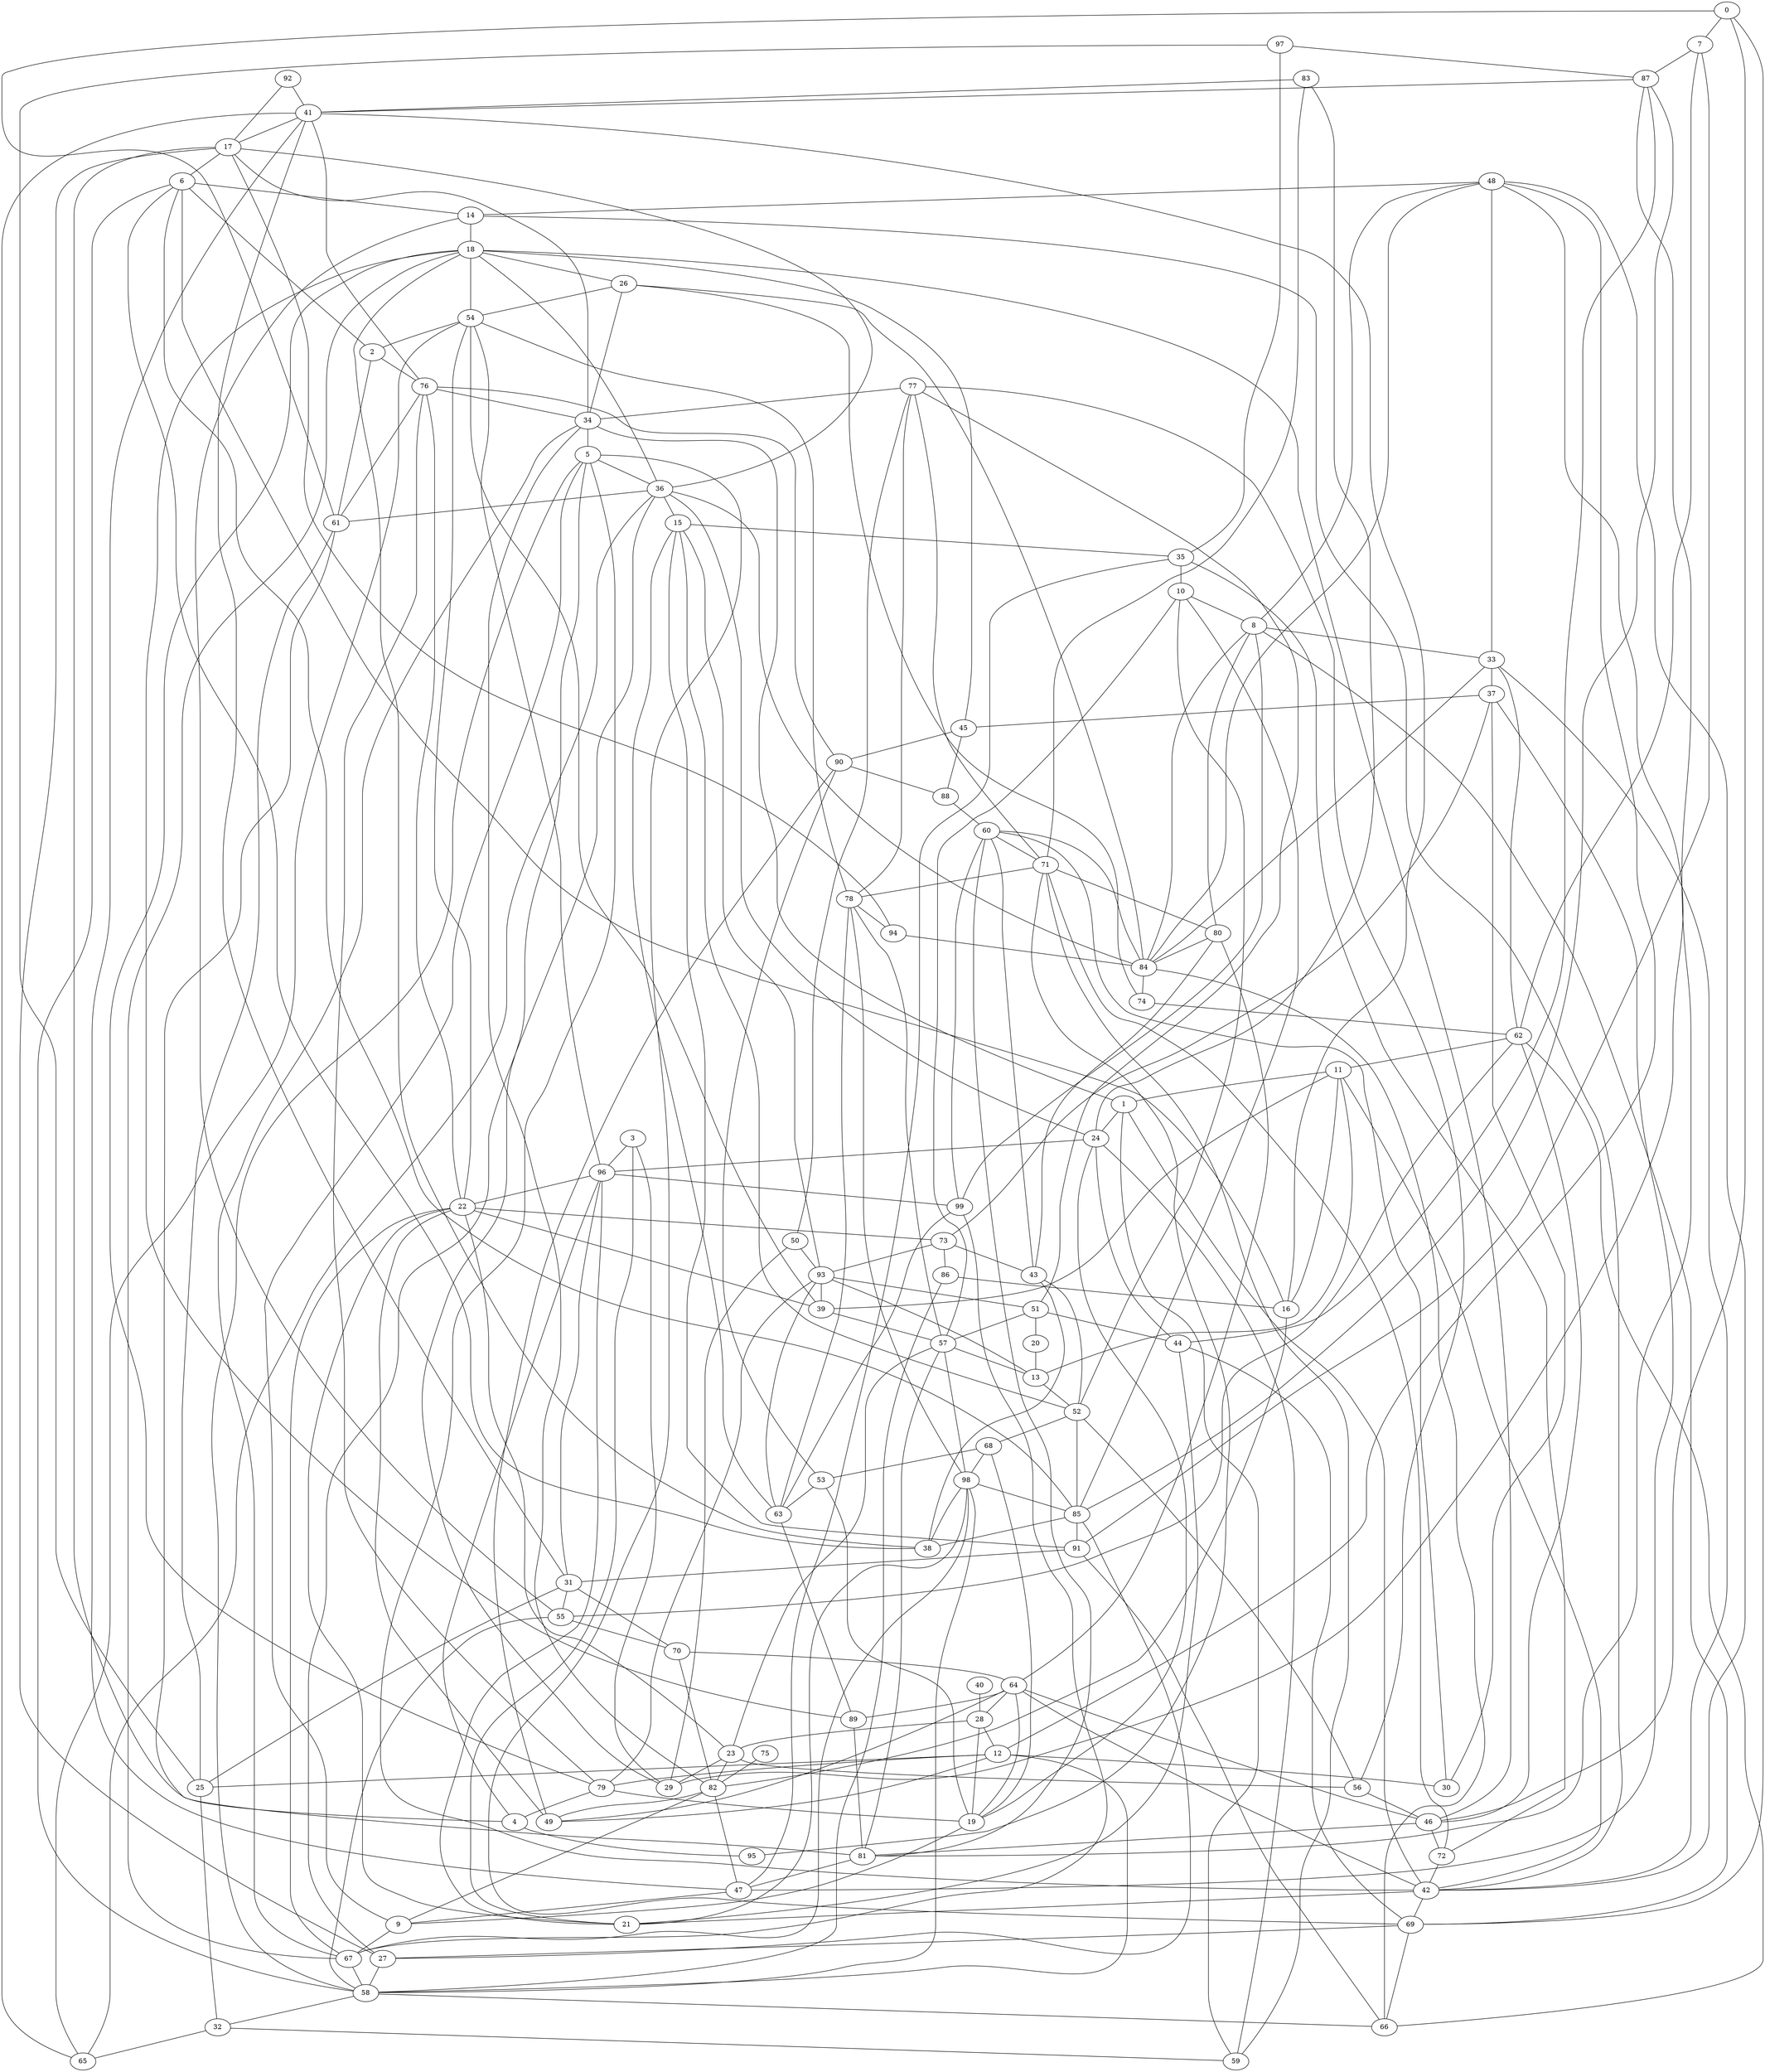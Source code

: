 graph grafoErdos_Renyi_100_280  {
0;
1;
2;
3;
4;
5;
6;
7;
8;
9;
10;
11;
12;
13;
14;
15;
16;
17;
18;
19;
20;
21;
22;
23;
24;
25;
26;
27;
28;
29;
30;
31;
32;
33;
34;
35;
36;
37;
38;
39;
40;
41;
42;
43;
44;
45;
46;
47;
48;
49;
50;
51;
52;
53;
54;
55;
56;
57;
58;
59;
60;
61;
62;
63;
64;
65;
66;
67;
68;
69;
70;
71;
72;
73;
74;
75;
76;
77;
78;
79;
80;
81;
82;
83;
84;
85;
86;
87;
88;
89;
90;
91;
92;
93;
94;
95;
96;
97;
98;
99;
84 -- 8;
58 -- 12;
45 -- 90;
93 -- 79;
74 -- 26;
64 -- 89;
8 -- 69;
48 -- 84;
6 -- 38;
3 -- 96;
77 -- 34;
48 -- 12;
97 -- 87;
77 -- 50;
37 -- 45;
91 -- 15;
2 -- 76;
25 -- 31;
18 -- 46;
13 -- 52;
22 -- 54;
76 -- 79;
10 -- 8;
48 -- 33;
18 -- 89;
69 -- 27;
81 -- 57;
78 -- 54;
54 -- 2;
23 -- 22;
76 -- 41;
69 -- 66;
76 -- 34;
76 -- 61;
78 -- 94;
12 -- 49;
13 -- 11;
18 -- 36;
67 -- 22;
85 -- 87;
35 -- 72;
85 -- 91;
80 -- 43;
92 -- 41;
45 -- 88;
73 -- 43;
57 -- 13;
62 -- 46;
60 -- 71;
64 -- 46;
83 -- 24;
14 -- 55;
81 -- 47;
68 -- 19;
78 -- 57;
6 -- 85;
27 -- 58;
50 -- 93;
74 -- 62;
22 -- 49;
84 -- 74;
71 -- 59;
19 -- 64;
85 -- 27;
61 -- 2;
35 -- 10;
45 -- 18;
32 -- 65;
1 -- 59;
4 -- 95;
72 -- 71;
17 -- 94;
3 -- 29;
34 -- 17;
33 -- 37;
90 -- 88;
10 -- 57;
56 -- 46;
77 -- 56;
58 -- 66;
64 -- 28;
71 -- 78;
79 -- 18;
97 -- 25;
83 -- 41;
75 -- 82;
53 -- 63;
65 -- 54;
9 -- 67;
24 -- 96;
52 -- 10;
11 -- 16;
15 -- 35;
69 -- 0;
33 -- 62;
62 -- 66;
84 -- 26;
2 -- 6;
31 -- 55;
99 -- 67;
28 -- 23;
88 -- 60;
62 -- 11;
1 -- 34;
43 -- 52;
36 -- 84;
16 -- 6;
30 -- 60;
19 -- 24;
22 -- 76;
93 -- 13;
24 -- 36;
39 -- 11;
79 -- 4;
55 -- 70;
22 -- 21;
32 -- 59;
70 -- 31;
80 -- 64;
80 -- 84;
14 -- 18;
87 -- 44;
98 -- 78;
20 -- 13;
51 -- 57;
51 -- 20;
68 -- 53;
41 -- 17;
23 -- 56;
99 -- 60;
41 -- 65;
3 -- 21;
5 -- 36;
15 -- 52;
91 -- 66;
61 -- 0;
39 -- 54;
91 -- 31;
48 -- 42;
1 -- 24;
64 -- 42;
82 -- 34;
11 -- 1;
34 -- 5;
9 -- 5;
86 -- 16;
82 -- 9;
82 -- 70;
18 -- 54;
18 -- 38;
43 -- 38;
7 -- 87;
87 -- 81;
24 -- 59;
48 -- 29;
42 -- 5;
18 -- 67;
36 -- 65;
34 -- 26;
58 -- 32;
23 -- 29;
47 -- 9;
90 -- 76;
25 -- 32;
61 -- 25;
93 -- 39;
28 -- 12;
98 -- 21;
14 -- 42;
44 -- 24;
53 -- 90;
93 -- 51;
71 -- 95;
31 -- 41;
52 -- 85;
23 -- 82;
39 -- 57;
6 -- 14;
40 -- 28;
48 -- 14;
19 -- 28;
96 -- 22;
36 -- 27;
52 -- 56;
55 -- 62;
42 -- 1;
42 -- 69;
5 -- 29;
41 -- 47;
69 -- 5;
82 -- 49;
81 -- 60;
94 -- 84;
63 -- 89;
17 -- 36;
22 -- 73;
60 -- 84;
37 -- 47;
50 -- 29;
44 -- 69;
35 -- 47;
0 -- 46;
4 -- 17;
82 -- 47;
62 -- 7;
89 -- 81;
46 -- 72;
26 -- 54;
53 -- 19;
16 -- 82;
78 -- 63;
58 -- 55;
12 -- 79;
97 -- 35;
67 -- 34;
23 -- 57;
93 -- 15;
61 -- 81;
98 -- 58;
72 -- 42;
51 -- 44;
52 -- 68;
67 -- 58;
16 -- 41;
22 -- 39;
27 -- 17;
30 -- 37;
96 -- 54;
33 -- 42;
83 -- 71;
77 -- 51;
98 -- 85;
46 -- 81;
11 -- 42;
43 -- 60;
7 -- 91;
6 -- 58;
36 -- 61;
73 -- 37;
99 -- 8;
68 -- 98;
77 -- 78;
44 -- 21;
77 -- 71;
73 -- 93;
85 -- 10;
93 -- 63;
12 -- 30;
19 -- 9;
79 -- 19;
5 -- 58;
31 -- 96;
66 -- 84;
87 -- 41;
64 -- 49;
99 -- 63;
17 -- 6;
96 -- 4;
86 -- 58;
71 -- 80;
98 -- 38;
73 -- 86;
0 -- 7;
96 -- 21;
42 -- 21;
36 -- 15;
8 -- 80;
8 -- 33;
92 -- 17;
12 -- 25;
98 -- 67;
49 -- 90;
70 -- 64;
63 -- 15;
18 -- 26;
85 -- 38;
96 -- 99;
98 -- 57;
33 -- 84;
48 -- 8;
}